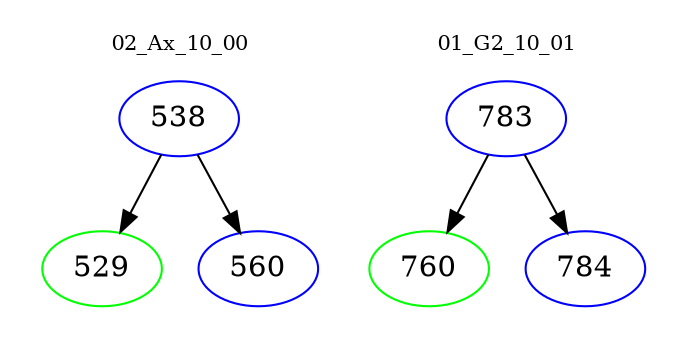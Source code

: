 digraph{
subgraph cluster_0 {
color = white
label = "02_Ax_10_00";
fontsize=10;
T0_538 [label="538", color="blue"]
T0_538 -> T0_529 [color="black"]
T0_529 [label="529", color="green"]
T0_538 -> T0_560 [color="black"]
T0_560 [label="560", color="blue"]
}
subgraph cluster_1 {
color = white
label = "01_G2_10_01";
fontsize=10;
T1_783 [label="783", color="blue"]
T1_783 -> T1_760 [color="black"]
T1_760 [label="760", color="green"]
T1_783 -> T1_784 [color="black"]
T1_784 [label="784", color="blue"]
}
}

